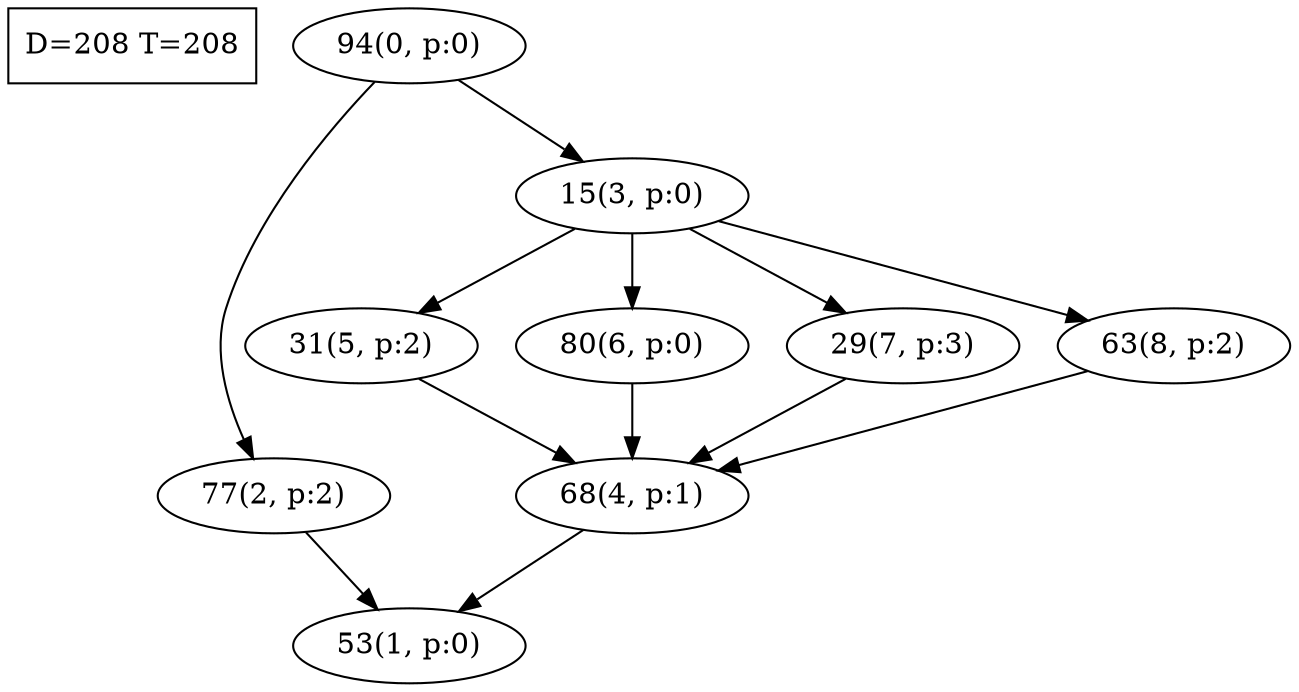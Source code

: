 digraph Task {
i [shape=box, label="D=208 T=208"]; 
0 [label="94(0, p:0)"];
1 [label="53(1, p:0)"];
2 [label="77(2, p:2)"];
3 [label="15(3, p:0)"];
4 [label="68(4, p:1)"];
5 [label="31(5, p:2)"];
6 [label="80(6, p:0)"];
7 [label="29(7, p:3)"];
8 [label="63(8, p:2)"];
0 -> 2;
0 -> 3;
2 -> 1;
3 -> 5;
3 -> 6;
3 -> 7;
3 -> 8;
4 -> 1;
5 -> 4;
6 -> 4;
7 -> 4;
8 -> 4;
}